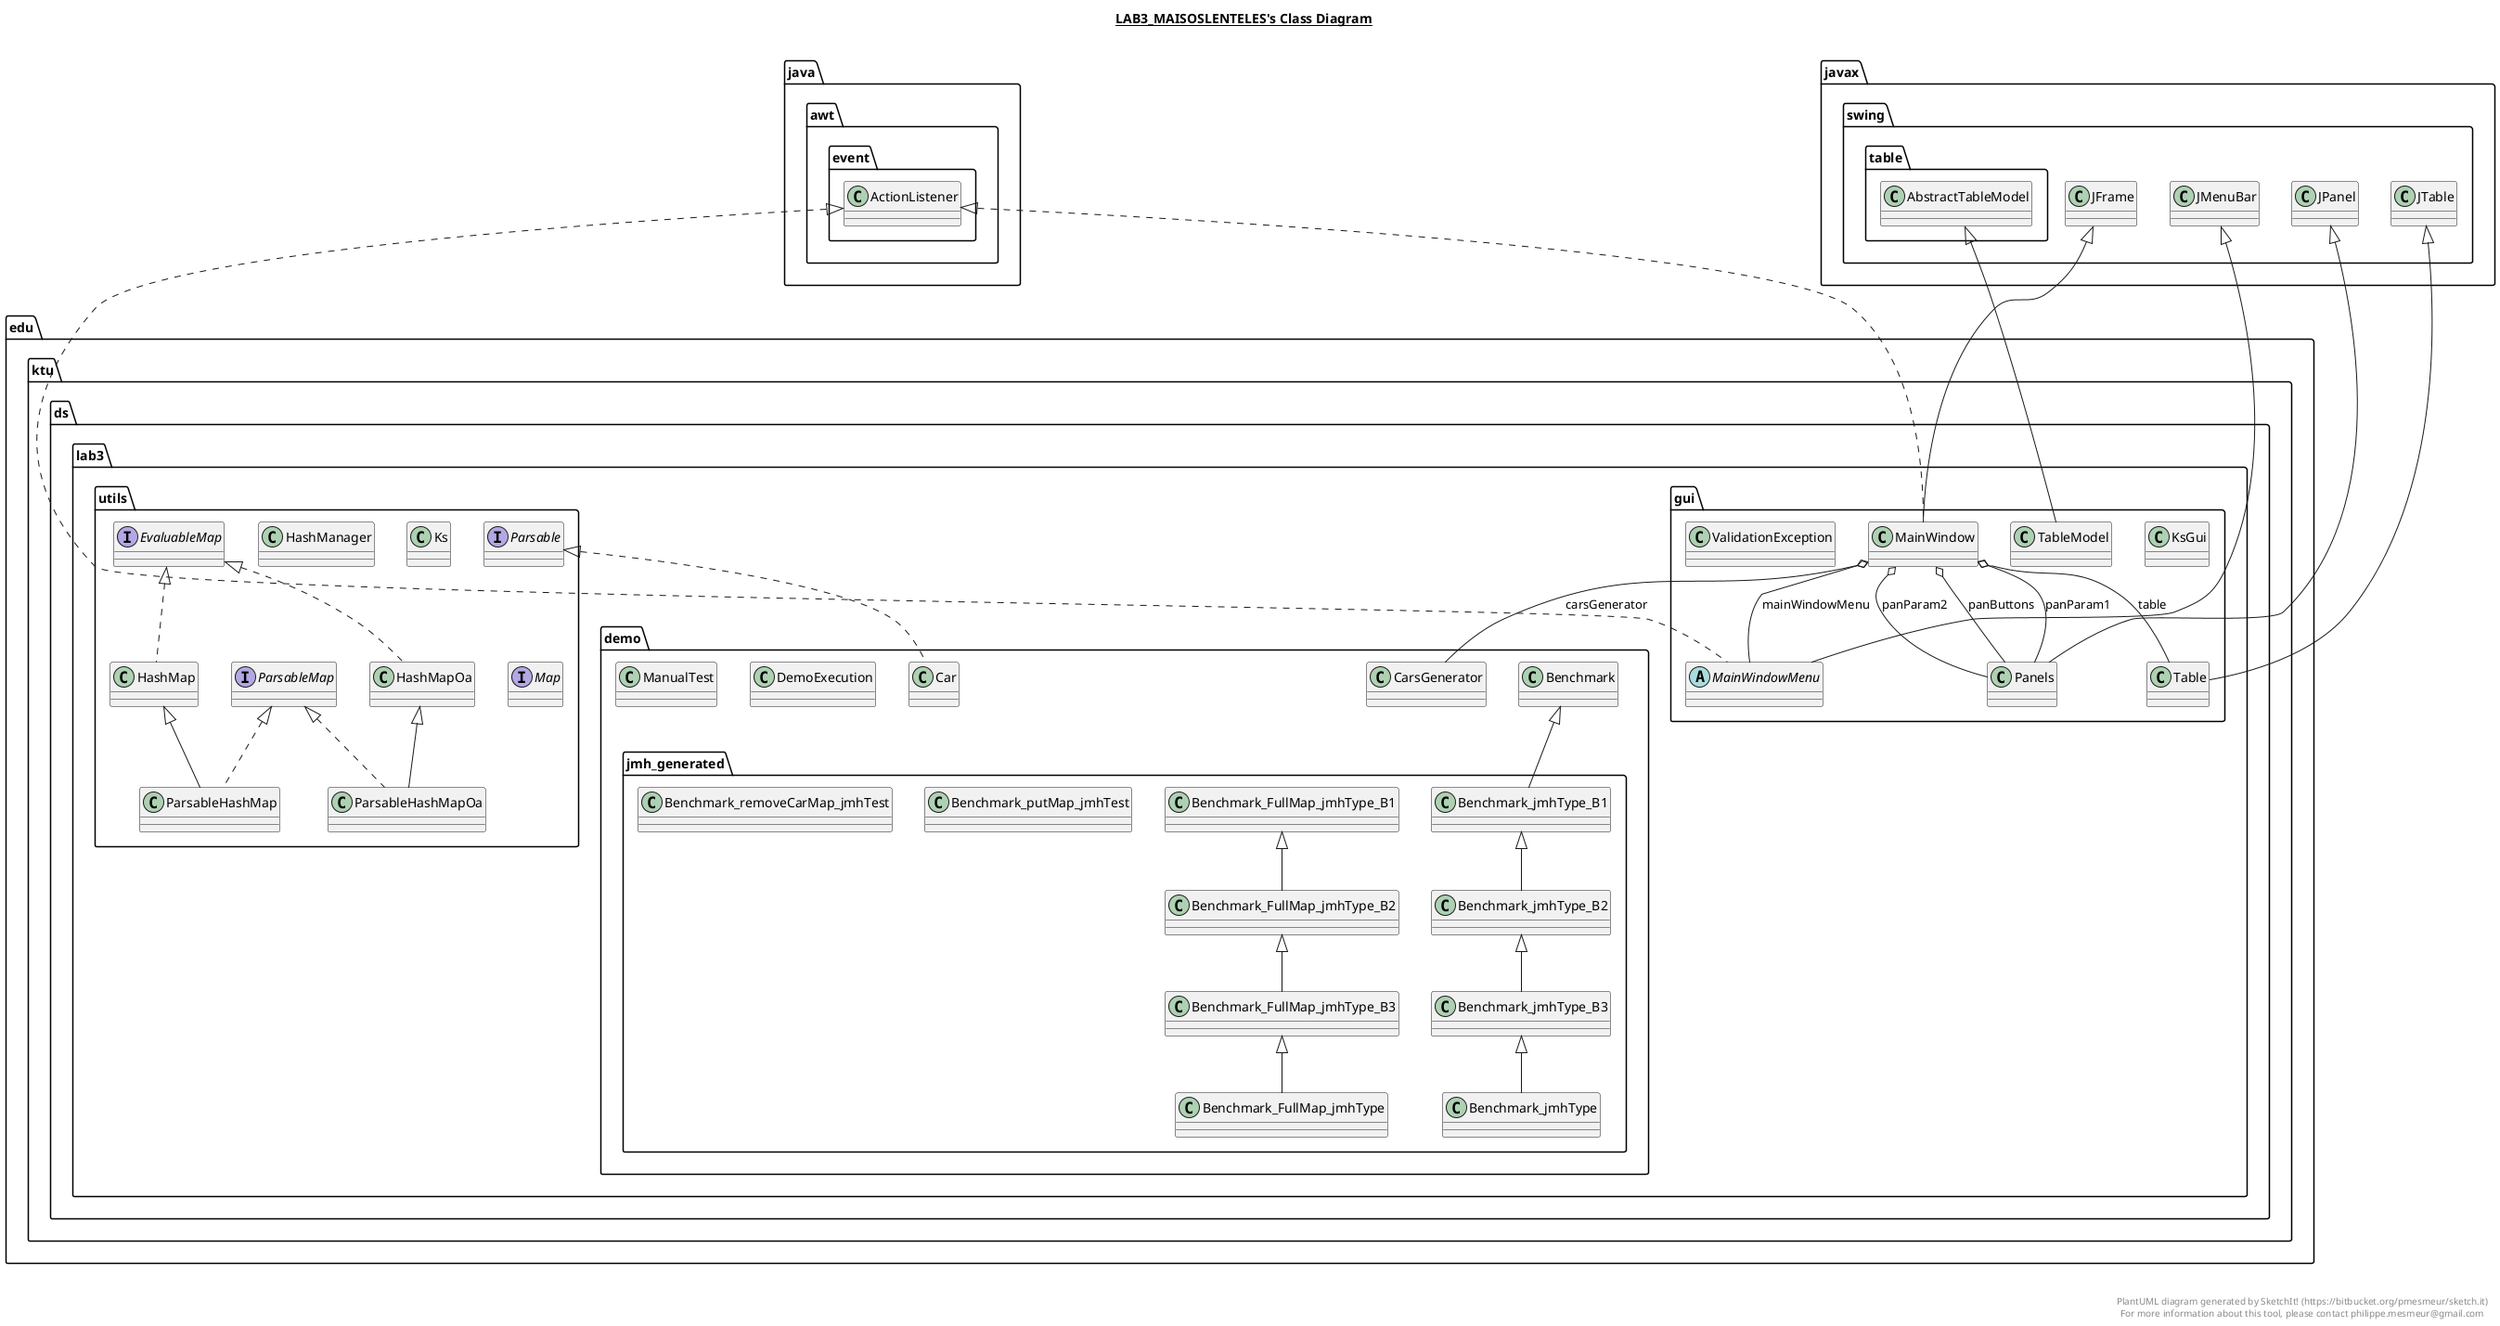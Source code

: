 @startuml

title __LAB3_MAISOSLENTELES's Class Diagram__\n

  namespace edu.ktu.ds.lab3.demo {
    class edu.ktu.ds.lab3.demo.Benchmark {
    }
  }
  

  namespace edu.ktu.ds.lab3.demo {
    class edu.ktu.ds.lab3.demo.Car {
    }
  }
  

  namespace edu.ktu.ds.lab3.demo {
    class edu.ktu.ds.lab3.demo.CarsGenerator {
    }
  }
  

  namespace edu.ktu.ds.lab3.demo {
    class edu.ktu.ds.lab3.demo.DemoExecution {
    }
  }
  

  namespace edu.ktu.ds.lab3.demo {
    class edu.ktu.ds.lab3.demo.ManualTest {
    }
  }
  

  namespace edu.ktu.ds.lab3.demo {
    namespace jmh_generated {
      class edu.ktu.ds.lab3.demo.jmh_generated.Benchmark_FullMap_jmhType {
      }
    }
  }
  

  namespace edu.ktu.ds.lab3.demo {
    namespace jmh_generated {
      class edu.ktu.ds.lab3.demo.jmh_generated.Benchmark_FullMap_jmhType_B1 {
      }
    }
  }
  

  namespace edu.ktu.ds.lab3.demo {
    namespace jmh_generated {
      class edu.ktu.ds.lab3.demo.jmh_generated.Benchmark_FullMap_jmhType_B2 {
      }
    }
  }
  

  namespace edu.ktu.ds.lab3.demo {
    namespace jmh_generated {
      class edu.ktu.ds.lab3.demo.jmh_generated.Benchmark_FullMap_jmhType_B3 {
      }
    }
  }
  

  namespace edu.ktu.ds.lab3.demo {
    namespace jmh_generated {
      class edu.ktu.ds.lab3.demo.jmh_generated.Benchmark_jmhType {
      }
    }
  }
  

  namespace edu.ktu.ds.lab3.demo {
    namespace jmh_generated {
      class edu.ktu.ds.lab3.demo.jmh_generated.Benchmark_jmhType_B1 {
      }
    }
  }
  

  namespace edu.ktu.ds.lab3.demo {
    namespace jmh_generated {
      class edu.ktu.ds.lab3.demo.jmh_generated.Benchmark_jmhType_B2 {
      }
    }
  }
  

  namespace edu.ktu.ds.lab3.demo {
    namespace jmh_generated {
      class edu.ktu.ds.lab3.demo.jmh_generated.Benchmark_jmhType_B3 {
      }
    }
  }
  

  namespace edu.ktu.ds.lab3.demo {
    namespace jmh_generated {
      class edu.ktu.ds.lab3.demo.jmh_generated.Benchmark_putMap_jmhTest {
      }
    }
  }
  

  namespace edu.ktu.ds.lab3.demo {
    namespace jmh_generated {
      class edu.ktu.ds.lab3.demo.jmh_generated.Benchmark_removeCarMap_jmhTest {
      }
    }
  }
  

  namespace edu.ktu.ds.lab3.gui {
    class edu.ktu.ds.lab3.gui.KsGui {
    }
  }
  

  namespace edu.ktu.ds.lab3.gui {
    class edu.ktu.ds.lab3.gui.MainWindow {
    }
  }
  

  namespace edu.ktu.ds.lab3.gui {
    abstract class edu.ktu.ds.lab3.gui.MainWindowMenu {
    }
  }
  

  namespace edu.ktu.ds.lab3.gui {
    class edu.ktu.ds.lab3.gui.Panels {
    }
  }
  

  namespace edu.ktu.ds.lab3.gui {
    class edu.ktu.ds.lab3.gui.Table {
    }
  }
  

  namespace edu.ktu.ds.lab3.gui {
    class edu.ktu.ds.lab3.gui.TableModel {
    }
  }
  

  namespace edu.ktu.ds.lab3.gui {
    class edu.ktu.ds.lab3.gui.ValidationException {
    }
  }
  

  namespace edu.ktu.ds.lab3.utils {
    interface edu.ktu.ds.lab3.utils.EvaluableMap {
    }
  }
  

  namespace edu.ktu.ds.lab3.utils {
    class edu.ktu.ds.lab3.utils.HashManager {
    }
  }
  

  namespace edu.ktu.ds.lab3.utils {
    class edu.ktu.ds.lab3.utils.HashMap {
    }
  }
  

  namespace edu.ktu.ds.lab3.utils {
    class edu.ktu.ds.lab3.utils.HashMapOa {
    }
  }
  

  namespace edu.ktu.ds.lab3.utils {
    class edu.ktu.ds.lab3.utils.Ks {
    }
  }
  

  namespace edu.ktu.ds.lab3.utils {
    interface edu.ktu.ds.lab3.utils.Map {
    }
  }
  

  namespace edu.ktu.ds.lab3.utils {
    interface edu.ktu.ds.lab3.utils.Parsable {
    }
  }
  

  namespace edu.ktu.ds.lab3.utils {
    class edu.ktu.ds.lab3.utils.ParsableHashMap {
    }
  }
  

  namespace edu.ktu.ds.lab3.utils {
    class edu.ktu.ds.lab3.utils.ParsableHashMapOa {
    }
  }
  

  namespace edu.ktu.ds.lab3.utils {
    interface edu.ktu.ds.lab3.utils.ParsableMap {
    }
  }
  

  edu.ktu.ds.lab3.demo.Car .up.|> edu.ktu.ds.lab3.utils.Parsable
  edu.ktu.ds.lab3.demo.jmh_generated.Benchmark_FullMap_jmhType -up-|> edu.ktu.ds.lab3.demo.jmh_generated.Benchmark_FullMap_jmhType_B3
  edu.ktu.ds.lab3.demo.jmh_generated.Benchmark_FullMap_jmhType_B1 -up-|> edu.ktu.ds.lab3.demo.Benchmark.FullMap
  edu.ktu.ds.lab3.demo.jmh_generated.Benchmark_FullMap_jmhType_B2 -up-|> edu.ktu.ds.lab3.demo.jmh_generated.Benchmark_FullMap_jmhType_B1
  edu.ktu.ds.lab3.demo.jmh_generated.Benchmark_FullMap_jmhType_B3 -up-|> edu.ktu.ds.lab3.demo.jmh_generated.Benchmark_FullMap_jmhType_B2
  edu.ktu.ds.lab3.demo.jmh_generated.Benchmark_jmhType -up-|> edu.ktu.ds.lab3.demo.jmh_generated.Benchmark_jmhType_B3
  edu.ktu.ds.lab3.demo.jmh_generated.Benchmark_jmhType_B1 -up-|> edu.ktu.ds.lab3.demo.Benchmark
  edu.ktu.ds.lab3.demo.jmh_generated.Benchmark_jmhType_B2 -up-|> edu.ktu.ds.lab3.demo.jmh_generated.Benchmark_jmhType_B1
  edu.ktu.ds.lab3.demo.jmh_generated.Benchmark_jmhType_B3 -up-|> edu.ktu.ds.lab3.demo.jmh_generated.Benchmark_jmhType_B2
  edu.ktu.ds.lab3.gui.MainWindow .up.|> java.awt.event.ActionListener
  edu.ktu.ds.lab3.gui.MainWindow -up-|> javax.swing.JFrame
  edu.ktu.ds.lab3.gui.MainWindow o-- edu.ktu.ds.lab3.demo.CarsGenerator : carsGenerator
  edu.ktu.ds.lab3.gui.MainWindow o-- edu.ktu.ds.lab3.utils.HashManager.HashType : ht
  edu.ktu.ds.lab3.gui.MainWindow o-- edu.ktu.ds.lab3.gui.MainWindowMenu : mainWindowMenu
  edu.ktu.ds.lab3.gui.MainWindow o-- edu.ktu.ds.lab3.gui.Panels : panButtons
  edu.ktu.ds.lab3.gui.MainWindow o-- edu.ktu.ds.lab3.gui.Panels : panParam1
  edu.ktu.ds.lab3.gui.MainWindow o-- edu.ktu.ds.lab3.gui.Panels : panParam2
  edu.ktu.ds.lab3.gui.MainWindow o-- edu.ktu.ds.lab3.gui.Table : table
  edu.ktu.ds.lab3.gui.MainWindowMenu .up.|> java.awt.event.ActionListener
  edu.ktu.ds.lab3.gui.MainWindowMenu -up-|> javax.swing.JMenuBar
  edu.ktu.ds.lab3.gui.Panels -up-|> javax.swing.JPanel
  edu.ktu.ds.lab3.gui.Table -up-|> javax.swing.JTable
  edu.ktu.ds.lab3.gui.TableModel -up-|> javax.swing.table.AbstractTableModel
  edu.ktu.ds.lab3.utils.HashMap .up.|> edu.ktu.ds.lab3.utils.EvaluableMap
  edu.ktu.ds.lab3.utils.HashMap o-- edu.ktu.ds.lab3.utils.HashManager.HashType : ht
  edu.ktu.ds.lab3.utils.HashMapOa .up.|> edu.ktu.ds.lab3.utils.EvaluableMap
  edu.ktu.ds.lab3.utils.HashMapOa o-- edu.ktu.ds.lab3.utils.HashManager.HashType : ht
  edu.ktu.ds.lab3.utils.HashMapOa o-- edu.ktu.ds.lab3.utils.HashMapOa.OpenAddressingType : oaType
  edu.ktu.ds.lab3.utils.ParsableHashMap .up.|> edu.ktu.ds.lab3.utils.ParsableMap
  edu.ktu.ds.lab3.utils.ParsableHashMap -up-|> edu.ktu.ds.lab3.utils.HashMap
  edu.ktu.ds.lab3.utils.ParsableHashMapOa .up.|> edu.ktu.ds.lab3.utils.ParsableMap
  edu.ktu.ds.lab3.utils.ParsableHashMapOa -up-|> edu.ktu.ds.lab3.utils.HashMapOa


right footer


PlantUML diagram generated by SketchIt! (https://bitbucket.org/pmesmeur/sketch.it)
For more information about this tool, please contact philippe.mesmeur@gmail.com
endfooter

@enduml
